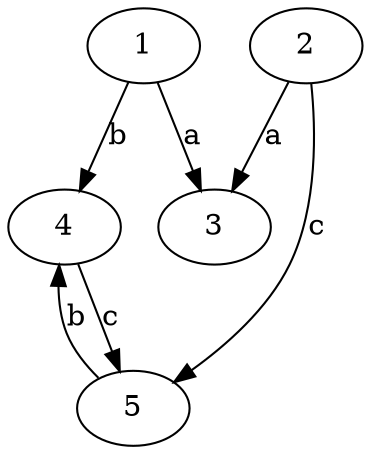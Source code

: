 strict digraph  {
	1 -> 3 [label=a];
	2 -> 3 [label=a];
	1 -> 4 [label=b];
	5 -> 4 [label=b];
	4 -> 5 [label=c];
	2 -> 5 [label=c];
}
